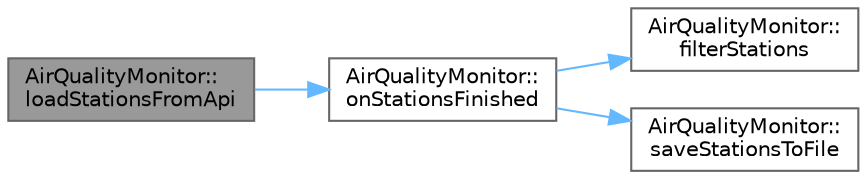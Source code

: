 digraph "AirQualityMonitor::loadStationsFromApi"
{
 // LATEX_PDF_SIZE
  bgcolor="transparent";
  edge [fontname=Helvetica,fontsize=10,labelfontname=Helvetica,labelfontsize=10];
  node [fontname=Helvetica,fontsize=10,shape=box,height=0.2,width=0.4];
  rankdir="LR";
  Node1 [id="Node000001",label="AirQualityMonitor::\lloadStationsFromApi",height=0.2,width=0.4,color="gray40", fillcolor="grey60", style="filled", fontcolor="black",tooltip="Ładuje dane stacji z API GIOŚ."];
  Node1 -> Node2 [id="edge1_Node000001_Node000002",color="steelblue1",style="solid",tooltip=" "];
  Node2 [id="Node000002",label="AirQualityMonitor::\lonStationsFinished",height=0.2,width=0.4,color="grey40", fillcolor="white", style="filled",URL="$class_air_quality_monitor.html#a850990845f595dd797522a17797f2663",tooltip="Obsługuje zakończenie pobierania danych stacji."];
  Node2 -> Node3 [id="edge2_Node000002_Node000003",color="steelblue1",style="solid",tooltip=" "];
  Node3 [id="Node000003",label="AirQualityMonitor::\lfilterStations",height=0.2,width=0.4,color="grey40", fillcolor="white", style="filled",URL="$class_air_quality_monitor.html#abdeb3354b91cda4d6795d8ce0c527a08",tooltip="Filtruje listę stacji na podstawie tekstu wyszukiwania."];
  Node2 -> Node4 [id="edge3_Node000002_Node000004",color="steelblue1",style="solid",tooltip=" "];
  Node4 [id="Node000004",label="AirQualityMonitor::\lsaveStationsToFile",height=0.2,width=0.4,color="grey40", fillcolor="white", style="filled",URL="$class_air_quality_monitor.html#af2171a17af73ab8e50efb374ff8ddf19",tooltip="Zapisuje dane stacji do lokalnego pliku JSON."];
}
